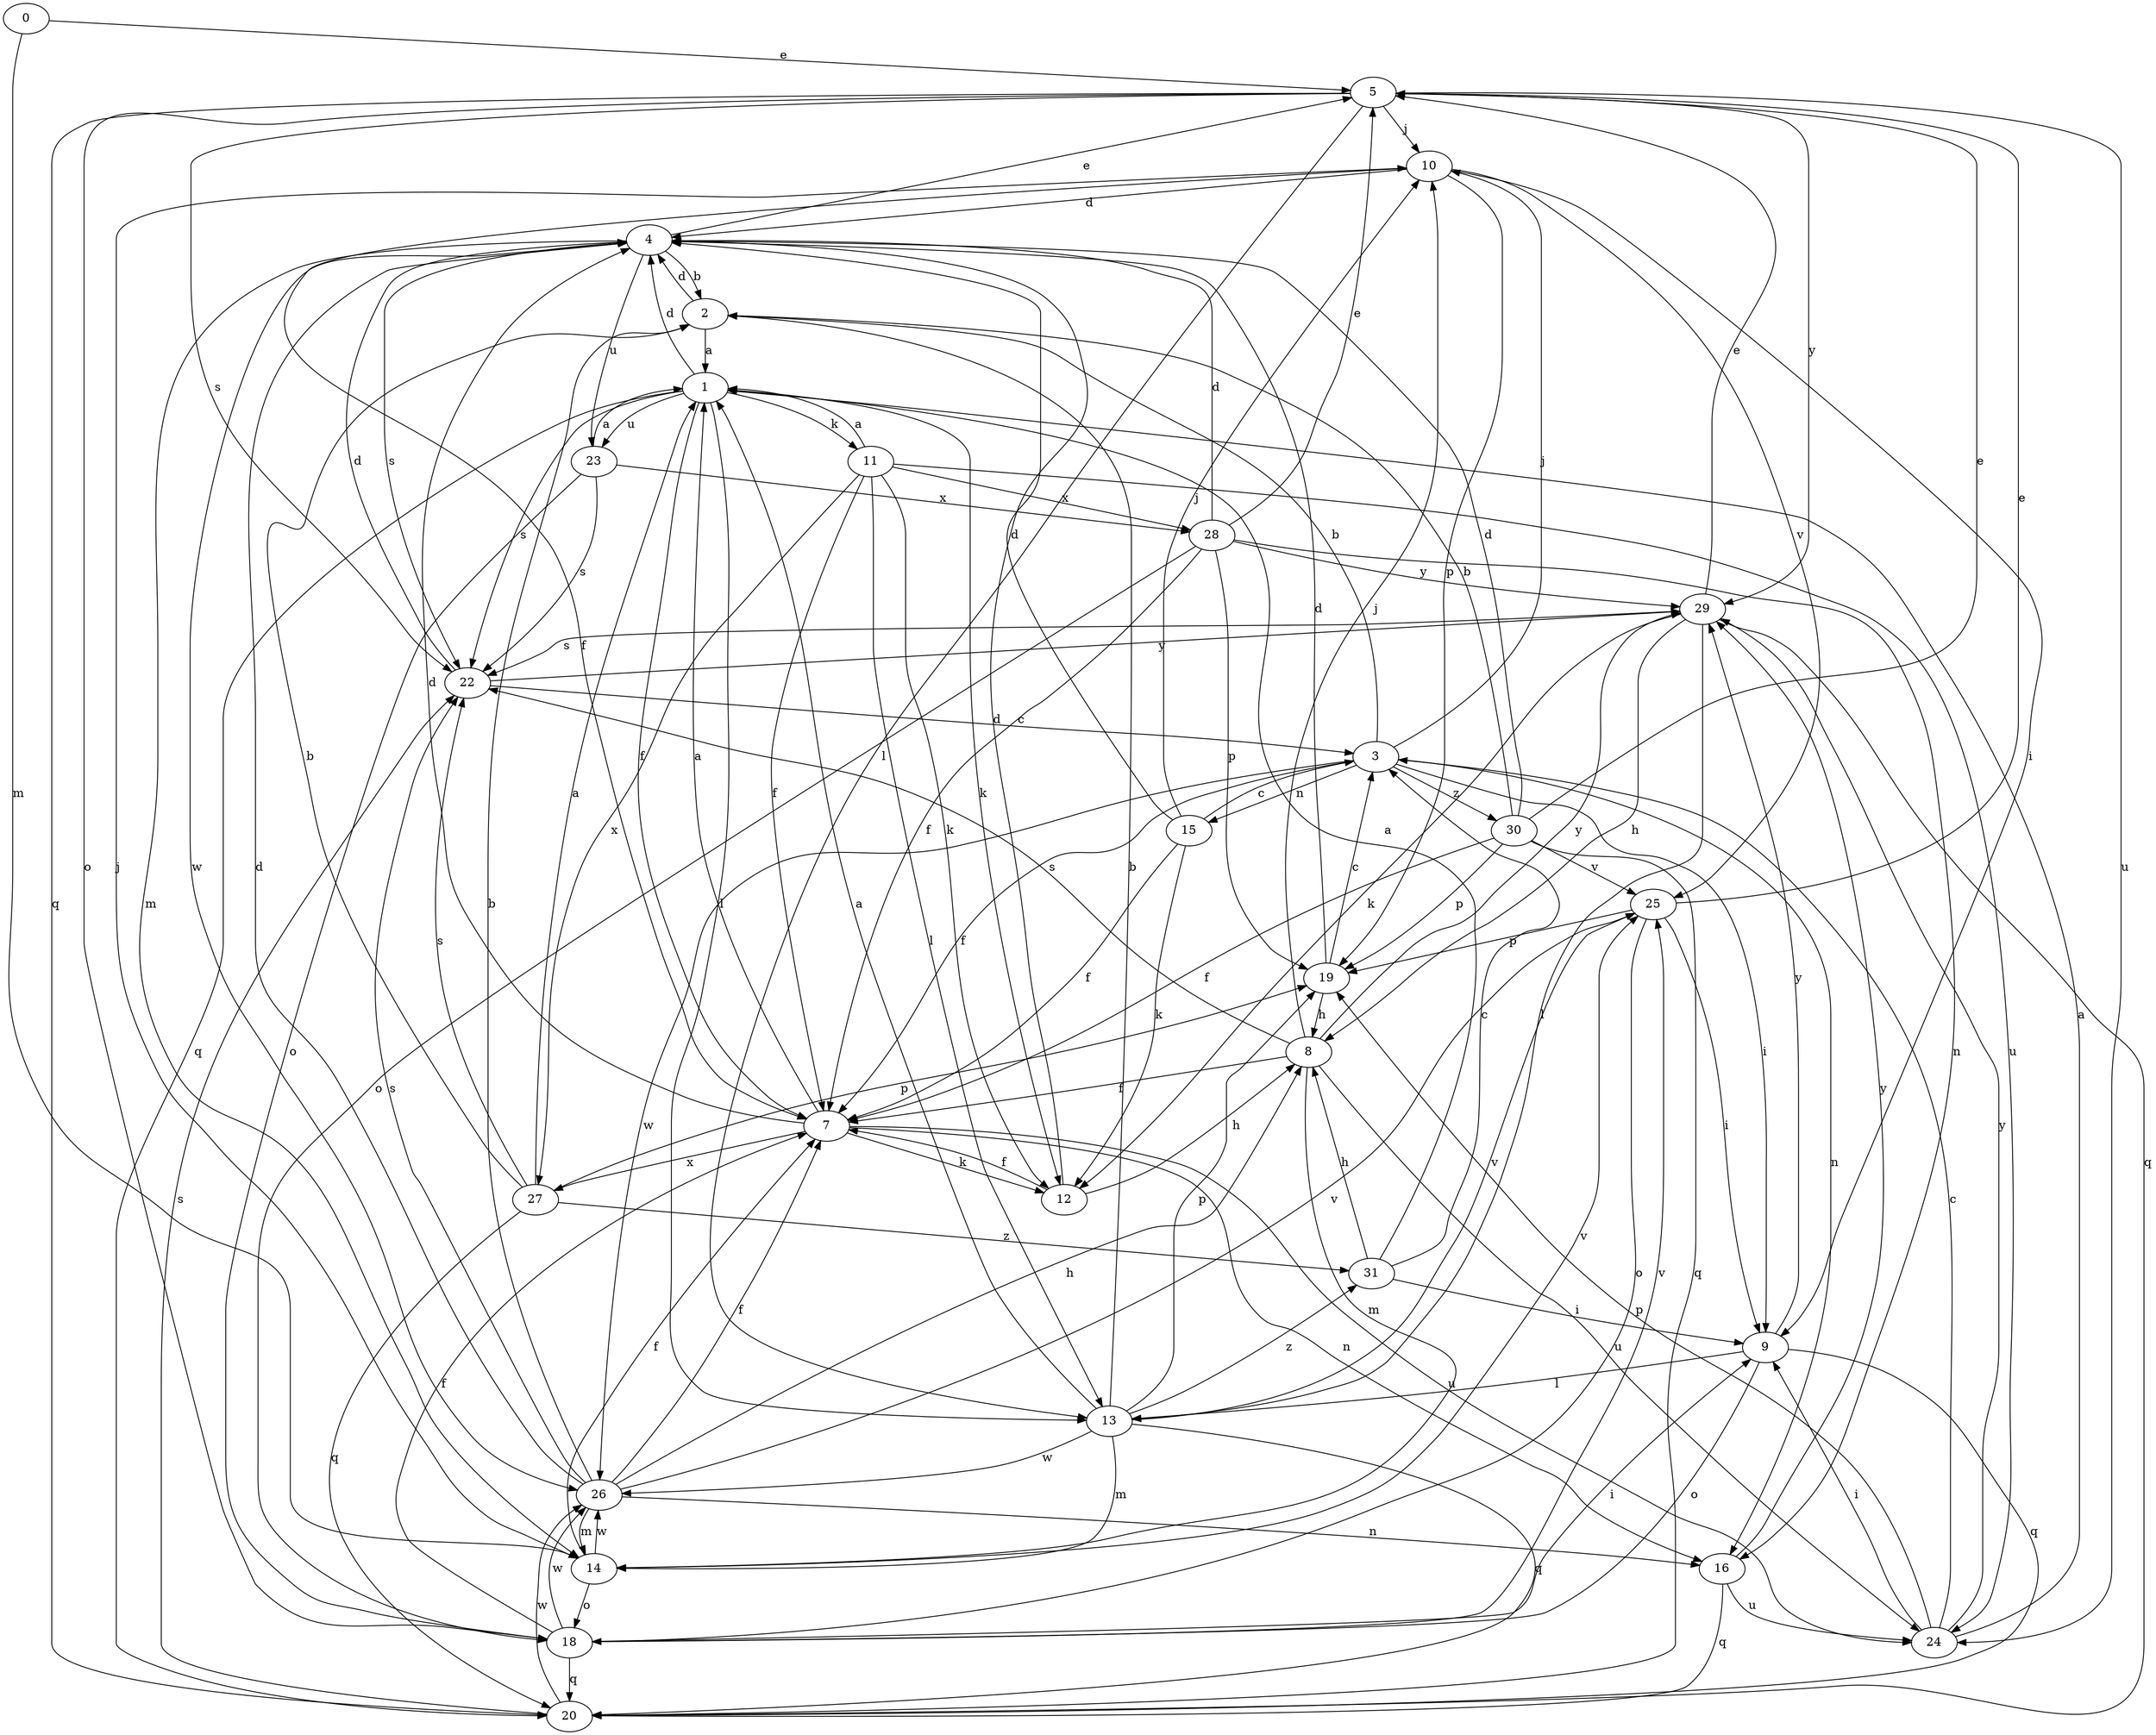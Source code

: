 strict digraph  {
0;
1;
2;
3;
4;
5;
7;
8;
9;
10;
11;
12;
13;
14;
15;
16;
18;
19;
20;
22;
23;
24;
25;
26;
27;
28;
29;
30;
31;
0 -> 5  [label=e];
0 -> 14  [label=m];
1 -> 4  [label=d];
1 -> 7  [label=f];
1 -> 11  [label=k];
1 -> 12  [label=k];
1 -> 13  [label=l];
1 -> 20  [label=q];
1 -> 22  [label=s];
1 -> 23  [label=u];
2 -> 1  [label=a];
2 -> 4  [label=d];
3 -> 2  [label=b];
3 -> 7  [label=f];
3 -> 9  [label=i];
3 -> 10  [label=j];
3 -> 15  [label=n];
3 -> 16  [label=n];
3 -> 26  [label=w];
3 -> 30  [label=z];
4 -> 2  [label=b];
4 -> 5  [label=e];
4 -> 14  [label=m];
4 -> 22  [label=s];
4 -> 23  [label=u];
4 -> 26  [label=w];
5 -> 10  [label=j];
5 -> 13  [label=l];
5 -> 18  [label=o];
5 -> 20  [label=q];
5 -> 22  [label=s];
5 -> 24  [label=u];
5 -> 29  [label=y];
7 -> 1  [label=a];
7 -> 4  [label=d];
7 -> 12  [label=k];
7 -> 16  [label=n];
7 -> 24  [label=u];
7 -> 27  [label=x];
8 -> 7  [label=f];
8 -> 10  [label=j];
8 -> 14  [label=m];
8 -> 22  [label=s];
8 -> 24  [label=u];
8 -> 29  [label=y];
9 -> 13  [label=l];
9 -> 18  [label=o];
9 -> 20  [label=q];
9 -> 29  [label=y];
10 -> 4  [label=d];
10 -> 7  [label=f];
10 -> 9  [label=i];
10 -> 19  [label=p];
10 -> 25  [label=v];
11 -> 1  [label=a];
11 -> 7  [label=f];
11 -> 12  [label=k];
11 -> 13  [label=l];
11 -> 24  [label=u];
11 -> 27  [label=x];
11 -> 28  [label=x];
12 -> 4  [label=d];
12 -> 7  [label=f];
12 -> 8  [label=h];
13 -> 1  [label=a];
13 -> 2  [label=b];
13 -> 14  [label=m];
13 -> 19  [label=p];
13 -> 20  [label=q];
13 -> 25  [label=v];
13 -> 26  [label=w];
13 -> 31  [label=z];
14 -> 7  [label=f];
14 -> 10  [label=j];
14 -> 18  [label=o];
14 -> 25  [label=v];
14 -> 26  [label=w];
15 -> 3  [label=c];
15 -> 4  [label=d];
15 -> 7  [label=f];
15 -> 10  [label=j];
15 -> 12  [label=k];
16 -> 20  [label=q];
16 -> 24  [label=u];
16 -> 29  [label=y];
18 -> 7  [label=f];
18 -> 9  [label=i];
18 -> 20  [label=q];
18 -> 25  [label=v];
18 -> 26  [label=w];
19 -> 3  [label=c];
19 -> 4  [label=d];
19 -> 8  [label=h];
20 -> 22  [label=s];
20 -> 26  [label=w];
22 -> 3  [label=c];
22 -> 4  [label=d];
22 -> 29  [label=y];
23 -> 1  [label=a];
23 -> 18  [label=o];
23 -> 22  [label=s];
23 -> 28  [label=x];
24 -> 1  [label=a];
24 -> 3  [label=c];
24 -> 9  [label=i];
24 -> 19  [label=p];
24 -> 29  [label=y];
25 -> 5  [label=e];
25 -> 9  [label=i];
25 -> 18  [label=o];
25 -> 19  [label=p];
26 -> 2  [label=b];
26 -> 4  [label=d];
26 -> 7  [label=f];
26 -> 8  [label=h];
26 -> 14  [label=m];
26 -> 16  [label=n];
26 -> 22  [label=s];
26 -> 25  [label=v];
27 -> 1  [label=a];
27 -> 2  [label=b];
27 -> 19  [label=p];
27 -> 20  [label=q];
27 -> 22  [label=s];
27 -> 31  [label=z];
28 -> 4  [label=d];
28 -> 5  [label=e];
28 -> 7  [label=f];
28 -> 16  [label=n];
28 -> 18  [label=o];
28 -> 19  [label=p];
28 -> 29  [label=y];
29 -> 5  [label=e];
29 -> 8  [label=h];
29 -> 12  [label=k];
29 -> 13  [label=l];
29 -> 20  [label=q];
29 -> 22  [label=s];
30 -> 2  [label=b];
30 -> 4  [label=d];
30 -> 5  [label=e];
30 -> 7  [label=f];
30 -> 19  [label=p];
30 -> 20  [label=q];
30 -> 25  [label=v];
31 -> 1  [label=a];
31 -> 3  [label=c];
31 -> 8  [label=h];
31 -> 9  [label=i];
}

